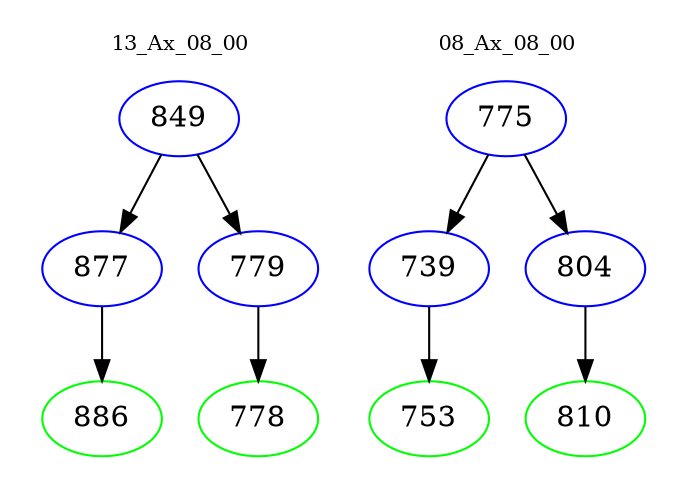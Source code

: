 digraph{
subgraph cluster_0 {
color = white
label = "13_Ax_08_00";
fontsize=10;
T0_849 [label="849", color="blue"]
T0_849 -> T0_877 [color="black"]
T0_877 [label="877", color="blue"]
T0_877 -> T0_886 [color="black"]
T0_886 [label="886", color="green"]
T0_849 -> T0_779 [color="black"]
T0_779 [label="779", color="blue"]
T0_779 -> T0_778 [color="black"]
T0_778 [label="778", color="green"]
}
subgraph cluster_1 {
color = white
label = "08_Ax_08_00";
fontsize=10;
T1_775 [label="775", color="blue"]
T1_775 -> T1_739 [color="black"]
T1_739 [label="739", color="blue"]
T1_739 -> T1_753 [color="black"]
T1_753 [label="753", color="green"]
T1_775 -> T1_804 [color="black"]
T1_804 [label="804", color="blue"]
T1_804 -> T1_810 [color="black"]
T1_810 [label="810", color="green"]
}
}
